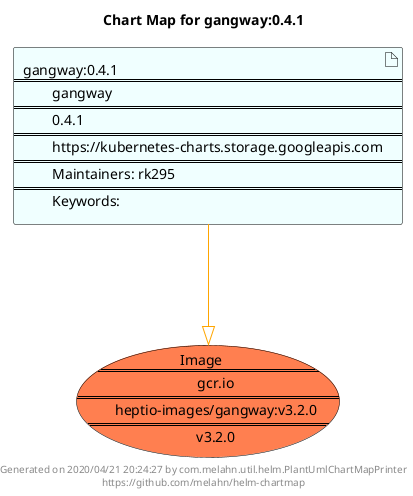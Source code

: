 @startuml
skinparam linetype ortho
skinparam backgroundColor white
skinparam usecaseBorderColor black
skinparam usecaseArrowColor LightSlateGray
skinparam artifactBorderColor black
skinparam artifactArrowColor LightSlateGray

title Chart Map for gangway:0.4.1

'There is one referenced Helm Chart
artifact "gangway:0.4.1\n====\n\tgangway\n====\n\t0.4.1\n====\n\thttps://kubernetes-charts.storage.googleapis.com\n====\n\tMaintainers: rk295\n====\n\tKeywords: " as gangway_0_4_1 #Azure

'There is one referenced Docker Image
usecase "Image\n====\n\tgcr.io\n====\n\theptio-images/gangway:v3.2.0\n====\n\tv3.2.0" as gcr_io_heptio_images_gangway_v3_2_0 #Coral

'Chart Dependencies
gangway_0_4_1--[#orange]-|>gcr_io_heptio_images_gangway_v3_2_0

center footer Generated on 2020/04/21 20:24:27 by com.melahn.util.helm.PlantUmlChartMapPrinter\nhttps://github.com/melahn/helm-chartmap
@enduml
